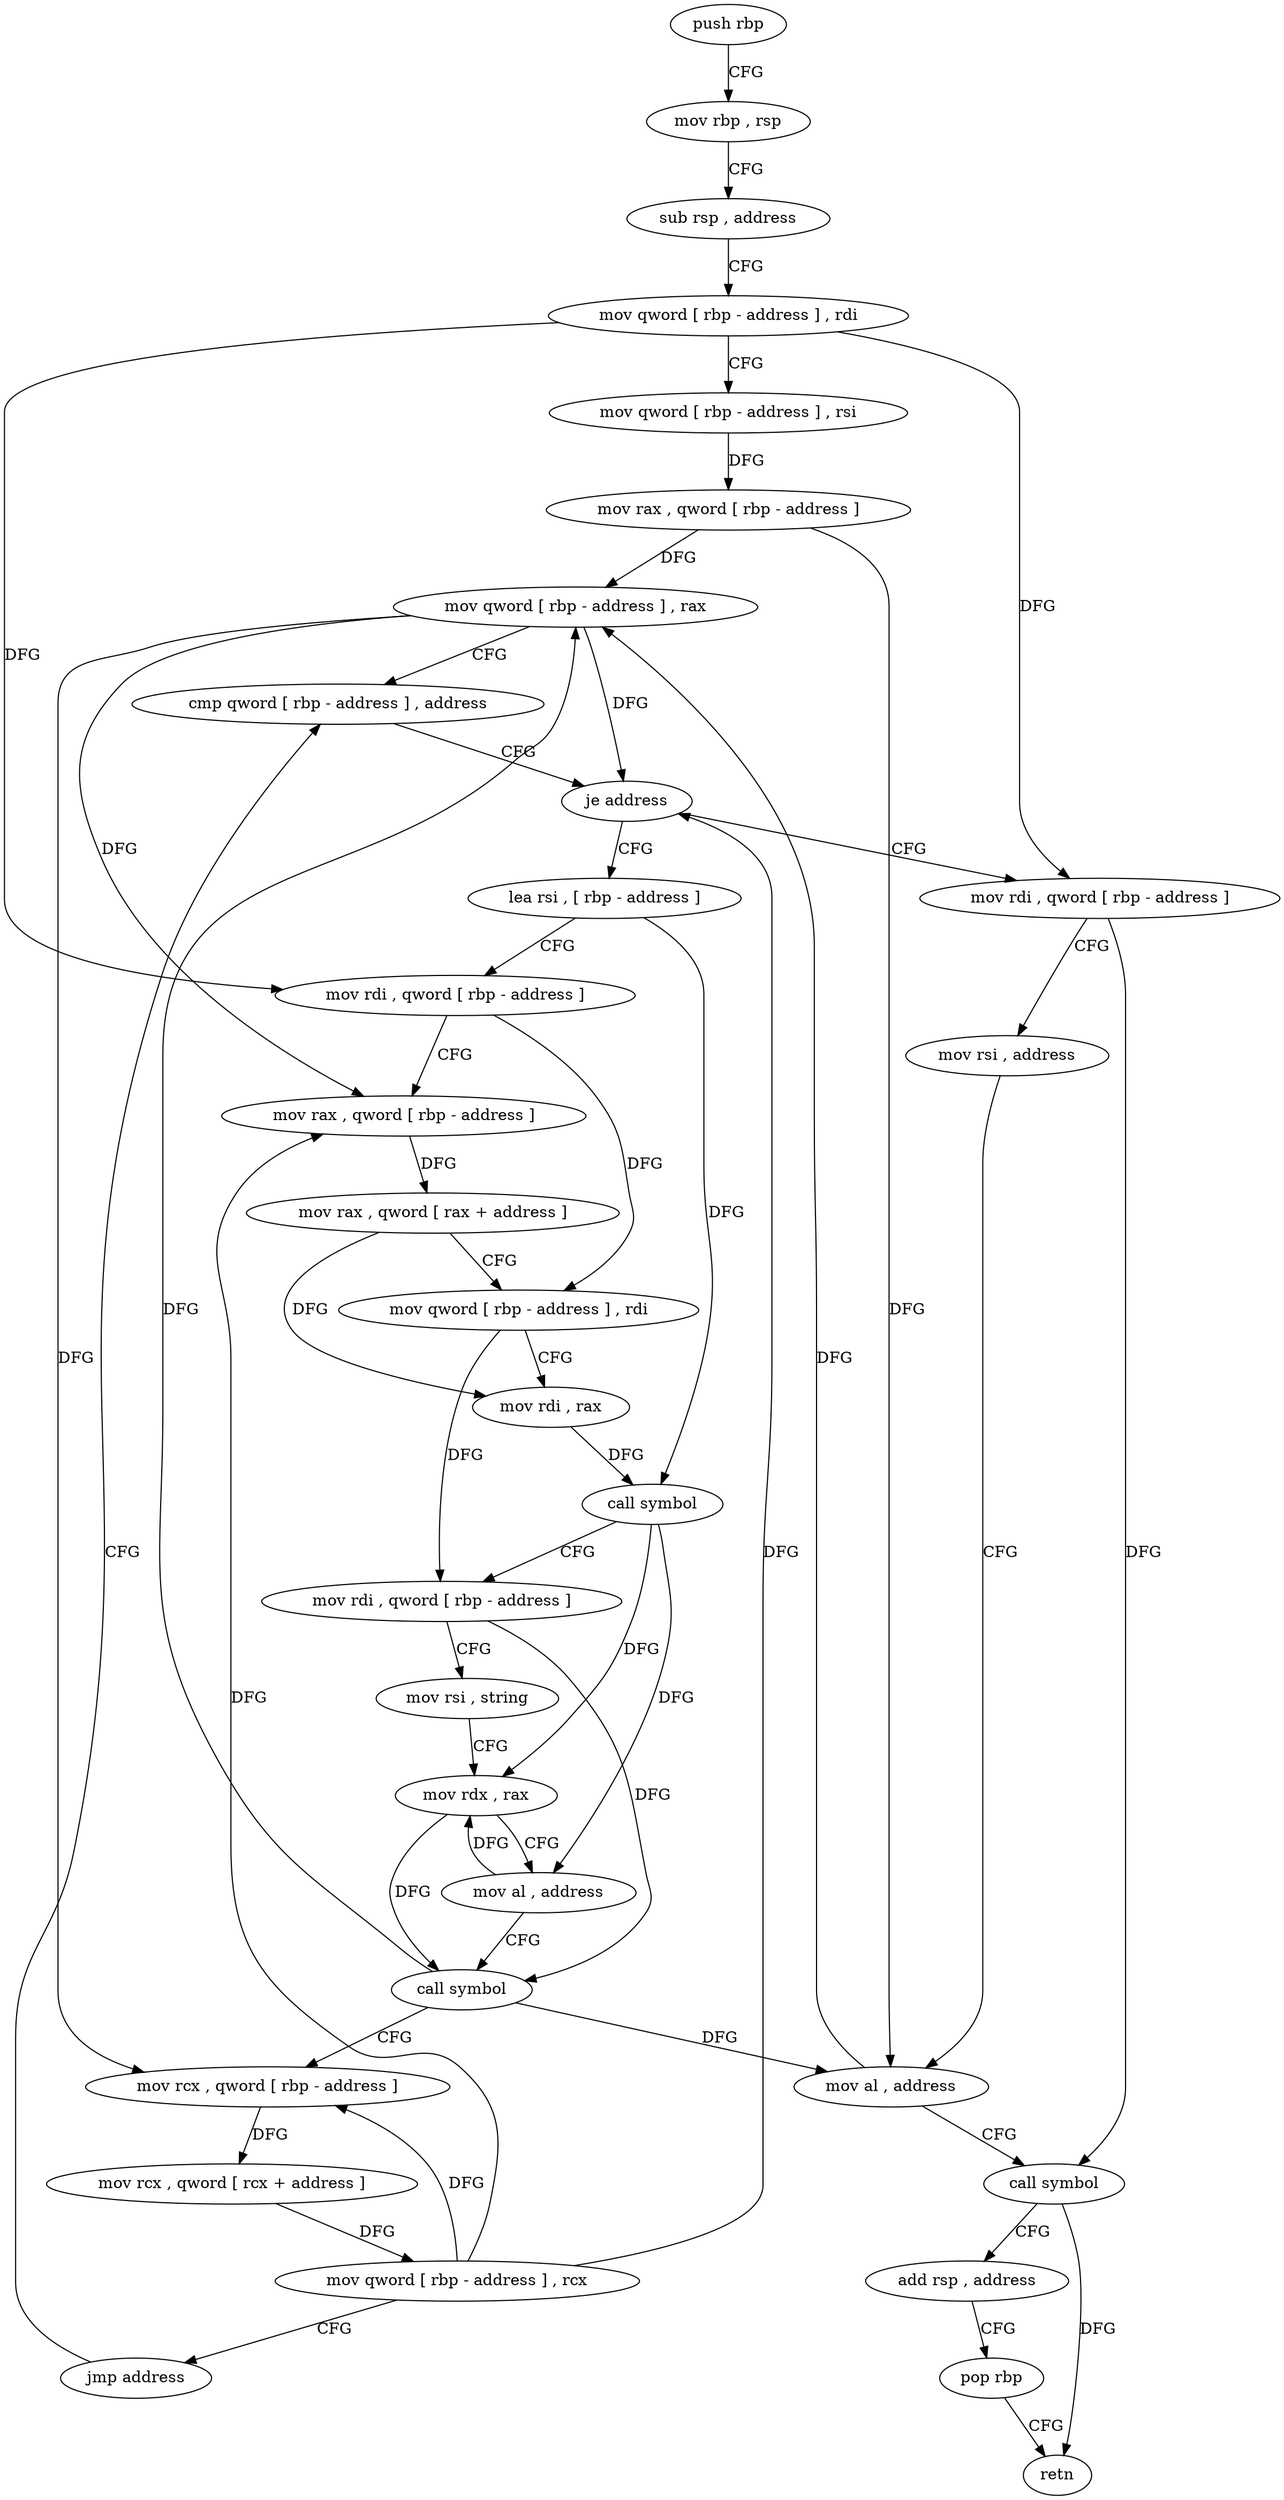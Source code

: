 digraph "func" {
"4222736" [label = "push rbp" ]
"4222737" [label = "mov rbp , rsp" ]
"4222740" [label = "sub rsp , address" ]
"4222747" [label = "mov qword [ rbp - address ] , rdi" ]
"4222751" [label = "mov qword [ rbp - address ] , rsi" ]
"4222755" [label = "mov rax , qword [ rbp - address ]" ]
"4222759" [label = "mov qword [ rbp - address ] , rax" ]
"4222763" [label = "cmp qword [ rbp - address ] , address" ]
"4222855" [label = "mov rdi , qword [ rbp - address ]" ]
"4222859" [label = "mov rsi , address" ]
"4222869" [label = "mov al , address" ]
"4222871" [label = "call symbol" ]
"4222876" [label = "add rsp , address" ]
"4222883" [label = "pop rbp" ]
"4222884" [label = "retn" ]
"4222774" [label = "lea rsi , [ rbp - address ]" ]
"4222781" [label = "mov rdi , qword [ rbp - address ]" ]
"4222785" [label = "mov rax , qword [ rbp - address ]" ]
"4222789" [label = "mov rax , qword [ rax + address ]" ]
"4222793" [label = "mov qword [ rbp - address ] , rdi" ]
"4222800" [label = "mov rdi , rax" ]
"4222803" [label = "call symbol" ]
"4222808" [label = "mov rdi , qword [ rbp - address ]" ]
"4222815" [label = "mov rsi , string" ]
"4222825" [label = "mov rdx , rax" ]
"4222828" [label = "mov al , address" ]
"4222830" [label = "call symbol" ]
"4222835" [label = "mov rcx , qword [ rbp - address ]" ]
"4222839" [label = "mov rcx , qword [ rcx + address ]" ]
"4222846" [label = "mov qword [ rbp - address ] , rcx" ]
"4222850" [label = "jmp address" ]
"4222768" [label = "je address" ]
"4222736" -> "4222737" [ label = "CFG" ]
"4222737" -> "4222740" [ label = "CFG" ]
"4222740" -> "4222747" [ label = "CFG" ]
"4222747" -> "4222751" [ label = "CFG" ]
"4222747" -> "4222855" [ label = "DFG" ]
"4222747" -> "4222781" [ label = "DFG" ]
"4222751" -> "4222755" [ label = "DFG" ]
"4222755" -> "4222759" [ label = "DFG" ]
"4222755" -> "4222869" [ label = "DFG" ]
"4222759" -> "4222763" [ label = "CFG" ]
"4222759" -> "4222768" [ label = "DFG" ]
"4222759" -> "4222785" [ label = "DFG" ]
"4222759" -> "4222835" [ label = "DFG" ]
"4222763" -> "4222768" [ label = "CFG" ]
"4222855" -> "4222859" [ label = "CFG" ]
"4222855" -> "4222871" [ label = "DFG" ]
"4222859" -> "4222869" [ label = "CFG" ]
"4222869" -> "4222871" [ label = "CFG" ]
"4222869" -> "4222759" [ label = "DFG" ]
"4222871" -> "4222876" [ label = "CFG" ]
"4222871" -> "4222884" [ label = "DFG" ]
"4222876" -> "4222883" [ label = "CFG" ]
"4222883" -> "4222884" [ label = "CFG" ]
"4222774" -> "4222781" [ label = "CFG" ]
"4222774" -> "4222803" [ label = "DFG" ]
"4222781" -> "4222785" [ label = "CFG" ]
"4222781" -> "4222793" [ label = "DFG" ]
"4222785" -> "4222789" [ label = "DFG" ]
"4222789" -> "4222793" [ label = "CFG" ]
"4222789" -> "4222800" [ label = "DFG" ]
"4222793" -> "4222800" [ label = "CFG" ]
"4222793" -> "4222808" [ label = "DFG" ]
"4222800" -> "4222803" [ label = "DFG" ]
"4222803" -> "4222808" [ label = "CFG" ]
"4222803" -> "4222825" [ label = "DFG" ]
"4222803" -> "4222828" [ label = "DFG" ]
"4222808" -> "4222815" [ label = "CFG" ]
"4222808" -> "4222830" [ label = "DFG" ]
"4222815" -> "4222825" [ label = "CFG" ]
"4222825" -> "4222828" [ label = "CFG" ]
"4222825" -> "4222830" [ label = "DFG" ]
"4222828" -> "4222830" [ label = "CFG" ]
"4222828" -> "4222825" [ label = "DFG" ]
"4222830" -> "4222835" [ label = "CFG" ]
"4222830" -> "4222759" [ label = "DFG" ]
"4222830" -> "4222869" [ label = "DFG" ]
"4222835" -> "4222839" [ label = "DFG" ]
"4222839" -> "4222846" [ label = "DFG" ]
"4222846" -> "4222850" [ label = "CFG" ]
"4222846" -> "4222768" [ label = "DFG" ]
"4222846" -> "4222785" [ label = "DFG" ]
"4222846" -> "4222835" [ label = "DFG" ]
"4222850" -> "4222763" [ label = "CFG" ]
"4222768" -> "4222855" [ label = "CFG" ]
"4222768" -> "4222774" [ label = "CFG" ]
}
